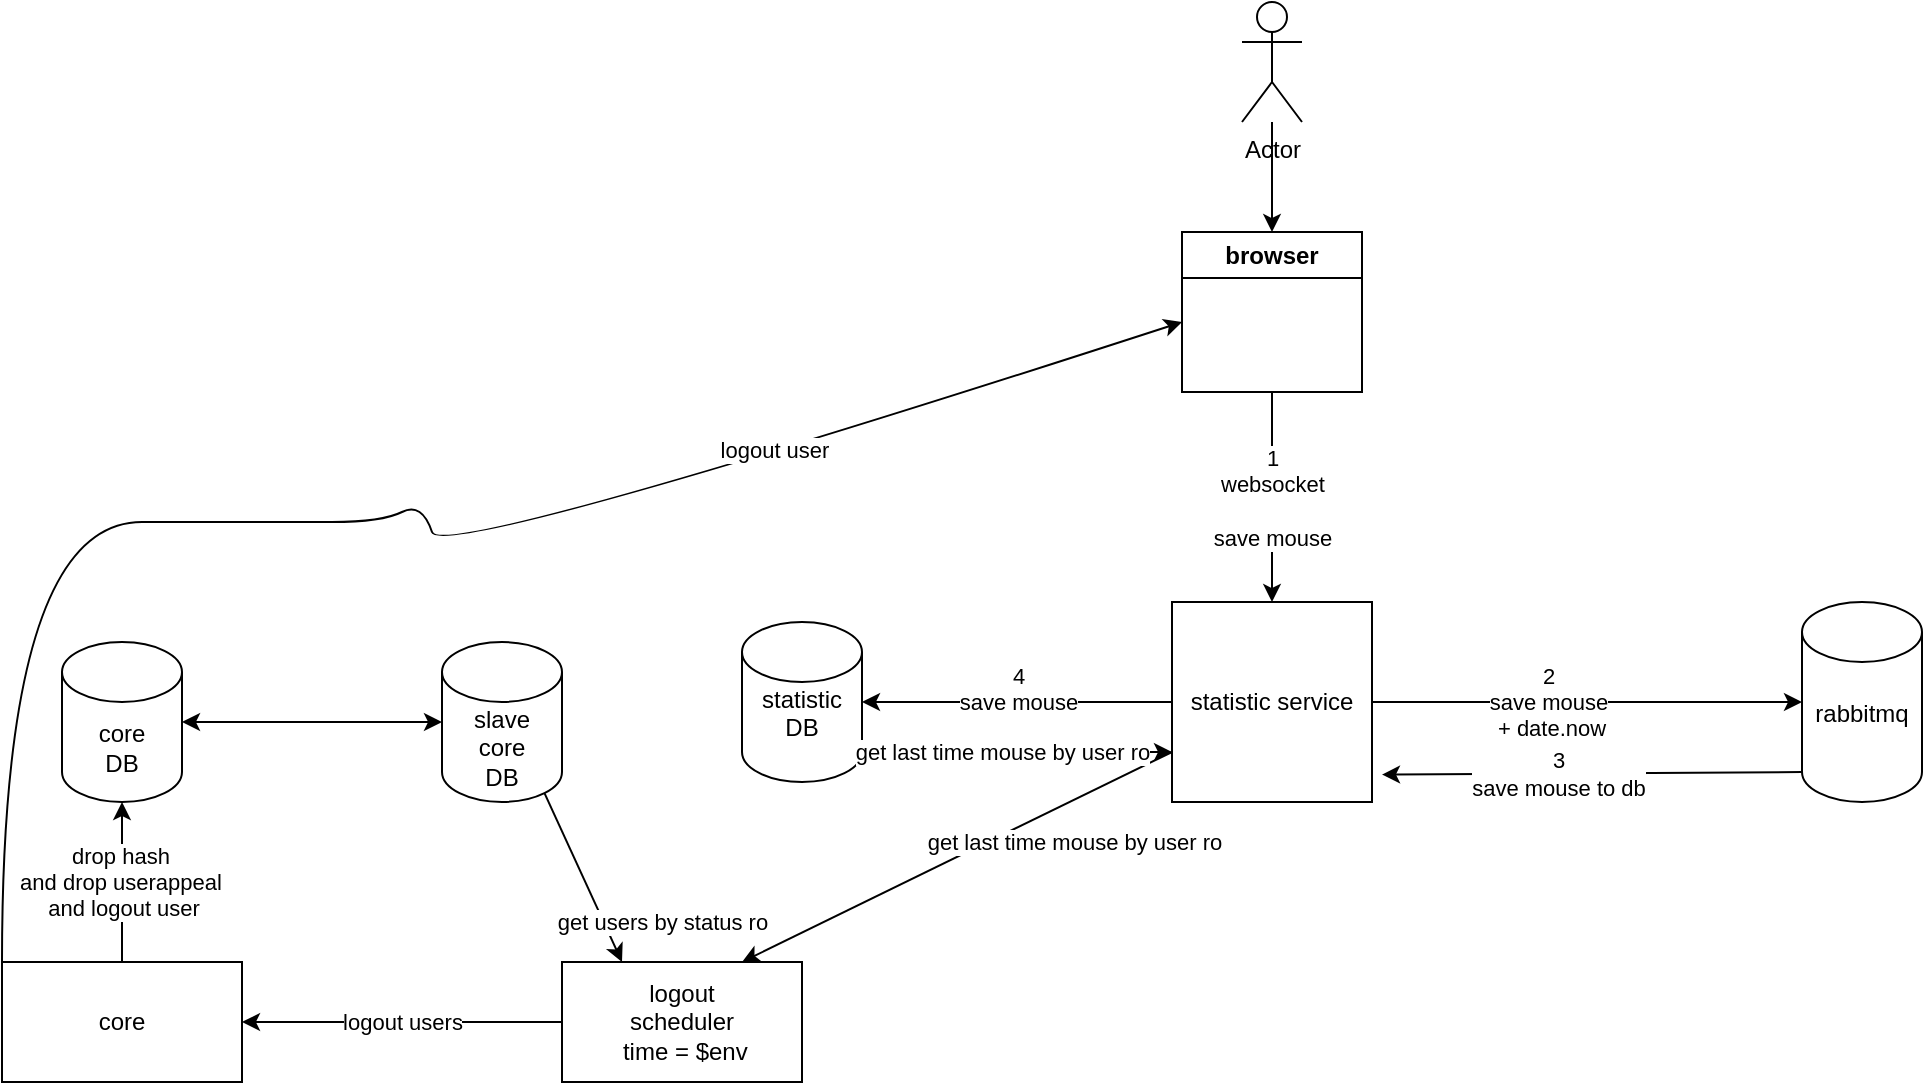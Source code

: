 <mxfile version="21.1.8" type="github">
  <diagram name="Страница 1" id="4xukLvxWsqBlN_RhjHFp">
    <mxGraphModel dx="1870" dy="648" grid="1" gridSize="10" guides="1" tooltips="1" connect="1" arrows="1" fold="1" page="1" pageScale="1" pageWidth="827" pageHeight="1169" math="0" shadow="0">
      <root>
        <mxCell id="0" />
        <mxCell id="1" parent="0" />
        <mxCell id="3AopopT1q7frU1fiOUVZ-1" value="Actor" style="shape=umlActor;verticalLabelPosition=bottom;verticalAlign=top;html=1;outlineConnect=0;" parent="1" vertex="1">
          <mxGeometry x="400" y="430" width="30" height="60" as="geometry" />
        </mxCell>
        <mxCell id="3AopopT1q7frU1fiOUVZ-2" value="&lt;div&gt;browser&lt;/div&gt;" style="swimlane;whiteSpace=wrap;html=1;" parent="1" vertex="1">
          <mxGeometry x="370" y="545" width="90" height="80" as="geometry" />
        </mxCell>
        <mxCell id="3AopopT1q7frU1fiOUVZ-3" value="statistic service" style="whiteSpace=wrap;html=1;aspect=fixed;" parent="1" vertex="1">
          <mxGeometry x="365" y="730" width="100" height="100" as="geometry" />
        </mxCell>
        <mxCell id="3AopopT1q7frU1fiOUVZ-4" value="&lt;div&gt;1 &lt;br&gt;&lt;/div&gt;&lt;div&gt;websocket&lt;/div&gt;&lt;div&gt;&lt;br&gt;&lt;/div&gt;&lt;div&gt;save mouse&lt;/div&gt;" style="endArrow=classic;html=1;rounded=0;exitX=0.5;exitY=1;exitDx=0;exitDy=0;entryX=0.5;entryY=0;entryDx=0;entryDy=0;" parent="1" source="3AopopT1q7frU1fiOUVZ-2" target="3AopopT1q7frU1fiOUVZ-3" edge="1">
          <mxGeometry width="50" height="50" relative="1" as="geometry">
            <mxPoint x="390" y="690" as="sourcePoint" />
            <mxPoint x="440" y="640" as="targetPoint" />
          </mxGeometry>
        </mxCell>
        <mxCell id="3AopopT1q7frU1fiOUVZ-5" value="" style="endArrow=classic;html=1;rounded=0;exitX=1;exitY=0.5;exitDx=0;exitDy=0;" parent="1" source="3AopopT1q7frU1fiOUVZ-3" target="3AopopT1q7frU1fiOUVZ-6" edge="1">
          <mxGeometry width="50" height="50" relative="1" as="geometry">
            <mxPoint x="390" y="690" as="sourcePoint" />
            <mxPoint x="550" y="770" as="targetPoint" />
          </mxGeometry>
        </mxCell>
        <mxCell id="3AopopT1q7frU1fiOUVZ-7" value="&lt;div&gt;2&lt;/div&gt;&lt;div&gt;save mouse&lt;/div&gt;&lt;div&gt;&amp;nbsp;+ date.now&lt;/div&gt;" style="edgeLabel;html=1;align=center;verticalAlign=middle;resizable=0;points=[];" parent="3AopopT1q7frU1fiOUVZ-5" vertex="1" connectable="0">
          <mxGeometry x="-0.183" relative="1" as="geometry">
            <mxPoint as="offset" />
          </mxGeometry>
        </mxCell>
        <mxCell id="3AopopT1q7frU1fiOUVZ-6" value="&lt;div&gt;rabbitmq&lt;/div&gt;&lt;div&gt;&lt;br&gt;&lt;/div&gt;" style="shape=cylinder3;whiteSpace=wrap;html=1;boundedLbl=1;backgroundOutline=1;size=15;" parent="1" vertex="1">
          <mxGeometry x="680" y="730" width="60" height="100" as="geometry" />
        </mxCell>
        <mxCell id="3AopopT1q7frU1fiOUVZ-8" value="" style="endArrow=classic;html=1;rounded=0;exitX=0;exitY=1;exitDx=0;exitDy=-15;exitPerimeter=0;entryX=1.05;entryY=0.863;entryDx=0;entryDy=0;entryPerimeter=0;" parent="1" source="3AopopT1q7frU1fiOUVZ-6" target="3AopopT1q7frU1fiOUVZ-3" edge="1">
          <mxGeometry width="50" height="50" relative="1" as="geometry">
            <mxPoint x="390" y="690" as="sourcePoint" />
            <mxPoint x="440" y="640" as="targetPoint" />
          </mxGeometry>
        </mxCell>
        <mxCell id="3AopopT1q7frU1fiOUVZ-9" value="&lt;div&gt;3&lt;/div&gt;&lt;div&gt;save mouse to db&lt;/div&gt;" style="edgeLabel;html=1;align=center;verticalAlign=middle;resizable=0;points=[];" parent="3AopopT1q7frU1fiOUVZ-8" vertex="1" connectable="0">
          <mxGeometry x="0.515" y="3" relative="1" as="geometry">
            <mxPoint x="37" y="-3" as="offset" />
          </mxGeometry>
        </mxCell>
        <mxCell id="3AopopT1q7frU1fiOUVZ-10" value="&lt;div&gt;statistic DB&lt;/div&gt;&lt;div&gt;&lt;br&gt;&lt;/div&gt;" style="shape=cylinder3;whiteSpace=wrap;html=1;boundedLbl=1;backgroundOutline=1;size=15;" parent="1" vertex="1">
          <mxGeometry x="150" y="740" width="60" height="80" as="geometry" />
        </mxCell>
        <mxCell id="3AopopT1q7frU1fiOUVZ-11" value="&lt;div&gt;4&lt;/div&gt;&lt;div&gt;save mouse&lt;/div&gt;&lt;div&gt;&lt;br&gt;&lt;/div&gt;" style="endArrow=classic;html=1;rounded=0;entryX=1;entryY=0.5;entryDx=0;entryDy=0;entryPerimeter=0;exitX=0;exitY=0.5;exitDx=0;exitDy=0;" parent="1" source="3AopopT1q7frU1fiOUVZ-3" target="3AopopT1q7frU1fiOUVZ-10" edge="1">
          <mxGeometry width="50" height="50" relative="1" as="geometry">
            <mxPoint x="390" y="690" as="sourcePoint" />
            <mxPoint x="440" y="640" as="targetPoint" />
          </mxGeometry>
        </mxCell>
        <mxCell id="3AopopT1q7frU1fiOUVZ-12" value="" style="endArrow=classic;html=1;rounded=0;entryX=0.5;entryY=0;entryDx=0;entryDy=0;" parent="1" source="3AopopT1q7frU1fiOUVZ-1" target="3AopopT1q7frU1fiOUVZ-2" edge="1">
          <mxGeometry width="50" height="50" relative="1" as="geometry">
            <mxPoint x="390" y="690" as="sourcePoint" />
            <mxPoint x="440" y="640" as="targetPoint" />
          </mxGeometry>
        </mxCell>
        <mxCell id="xP238i8nReyG9yJZz9Un-3" value="&lt;div&gt;logout &lt;br&gt;&lt;/div&gt;&lt;div&gt;scheduler&lt;br&gt;&lt;/div&gt;&amp;nbsp;time = $env" style="rounded=0;whiteSpace=wrap;html=1;" vertex="1" parent="1">
          <mxGeometry x="60" y="910" width="120" height="60" as="geometry" />
        </mxCell>
        <mxCell id="xP238i8nReyG9yJZz9Un-4" value="slave&lt;div&gt;core &lt;br&gt;&lt;/div&gt;&lt;div&gt;DB&lt;/div&gt;" style="shape=cylinder3;whiteSpace=wrap;html=1;boundedLbl=1;backgroundOutline=1;size=15;" vertex="1" parent="1">
          <mxGeometry y="750" width="60" height="80" as="geometry" />
        </mxCell>
        <mxCell id="xP238i8nReyG9yJZz9Un-5" value="&lt;div&gt;core&lt;/div&gt;" style="rounded=0;whiteSpace=wrap;html=1;" vertex="1" parent="1">
          <mxGeometry x="-220" y="910" width="120" height="60" as="geometry" />
        </mxCell>
        <mxCell id="xP238i8nReyG9yJZz9Un-6" value="&lt;div&gt;get last time mouse by user ro&lt;/div&gt;" style="endArrow=classic;html=1;rounded=0;entryX=0.75;entryY=0;entryDx=0;entryDy=0;exitX=0;exitY=0.75;exitDx=0;exitDy=0;" edge="1" parent="1" source="3AopopT1q7frU1fiOUVZ-3" target="xP238i8nReyG9yJZz9Un-3">
          <mxGeometry x="-0.467" y="19" width="50" height="50" relative="1" as="geometry">
            <mxPoint x="50" y="940" as="sourcePoint" />
            <mxPoint x="100" y="890" as="targetPoint" />
            <mxPoint as="offset" />
          </mxGeometry>
        </mxCell>
        <mxCell id="xP238i8nReyG9yJZz9Un-7" value="&lt;div&gt;get users by status ro&lt;/div&gt;" style="endArrow=classic;html=1;rounded=0;entryX=0.25;entryY=0;entryDx=0;entryDy=0;exitX=0.855;exitY=1;exitDx=0;exitDy=-4.35;exitPerimeter=0;" edge="1" parent="1" source="xP238i8nReyG9yJZz9Un-4" target="xP238i8nReyG9yJZz9Un-3">
          <mxGeometry x="0.786" y="26" width="50" height="50" relative="1" as="geometry">
            <mxPoint x="190" y="830" as="sourcePoint" />
            <mxPoint x="160" y="920" as="targetPoint" />
            <mxPoint as="offset" />
          </mxGeometry>
        </mxCell>
        <mxCell id="xP238i8nReyG9yJZz9Un-10" value="&lt;div&gt;logout users&lt;/div&gt;" style="endArrow=classic;html=1;rounded=0;exitX=0;exitY=0.5;exitDx=0;exitDy=0;entryX=1;entryY=0.5;entryDx=0;entryDy=0;" edge="1" parent="1" source="xP238i8nReyG9yJZz9Un-3" target="xP238i8nReyG9yJZz9Un-5">
          <mxGeometry width="50" height="50" relative="1" as="geometry">
            <mxPoint x="50" y="940" as="sourcePoint" />
            <mxPoint x="100" y="890" as="targetPoint" />
          </mxGeometry>
        </mxCell>
        <mxCell id="xP238i8nReyG9yJZz9Un-11" value="" style="endArrow=classic;html=1;rounded=0;entryX=0;entryY=0.75;entryDx=0;entryDy=0;exitX=1;exitY=1;exitDx=0;exitDy=-15;exitPerimeter=0;" edge="1" parent="1" source="3AopopT1q7frU1fiOUVZ-10" target="3AopopT1q7frU1fiOUVZ-3">
          <mxGeometry width="50" height="50" relative="1" as="geometry">
            <mxPoint x="110" y="770" as="sourcePoint" />
            <mxPoint x="160" y="720" as="targetPoint" />
          </mxGeometry>
        </mxCell>
        <mxCell id="xP238i8nReyG9yJZz9Un-12" value="&lt;div&gt;get last time mouse by user ro&lt;/div&gt;" style="edgeLabel;html=1;align=center;verticalAlign=middle;resizable=0;points=[];" vertex="1" connectable="0" parent="xP238i8nReyG9yJZz9Un-11">
          <mxGeometry x="-0.097" relative="1" as="geometry">
            <mxPoint as="offset" />
          </mxGeometry>
        </mxCell>
        <mxCell id="xP238i8nReyG9yJZz9Un-13" value="&lt;div&gt;core&lt;/div&gt;&lt;div&gt;DB&lt;br&gt;&lt;/div&gt;" style="shape=cylinder3;whiteSpace=wrap;html=1;boundedLbl=1;backgroundOutline=1;size=15;" vertex="1" parent="1">
          <mxGeometry x="-190" y="750" width="60" height="80" as="geometry" />
        </mxCell>
        <mxCell id="xP238i8nReyG9yJZz9Un-14" value="" style="endArrow=classic;html=1;rounded=0;entryX=0.5;entryY=1;entryDx=0;entryDy=0;entryPerimeter=0;exitX=0.5;exitY=0;exitDx=0;exitDy=0;" edge="1" parent="1" source="xP238i8nReyG9yJZz9Un-5" target="xP238i8nReyG9yJZz9Un-13">
          <mxGeometry width="50" height="50" relative="1" as="geometry">
            <mxPoint y="760" as="sourcePoint" />
            <mxPoint x="50" y="710" as="targetPoint" />
          </mxGeometry>
        </mxCell>
        <mxCell id="xP238i8nReyG9yJZz9Un-15" value="&lt;div&gt;drop hash &lt;br&gt;&lt;/div&gt;&lt;div&gt;and drop userappeal&lt;/div&gt;&lt;div&gt;&amp;nbsp;and logout user&lt;/div&gt;" style="edgeLabel;html=1;align=center;verticalAlign=middle;resizable=0;points=[];" vertex="1" connectable="0" parent="xP238i8nReyG9yJZz9Un-14">
          <mxGeometry x="0.004" y="1" relative="1" as="geometry">
            <mxPoint as="offset" />
          </mxGeometry>
        </mxCell>
        <mxCell id="xP238i8nReyG9yJZz9Un-16" value="" style="endArrow=classic;startArrow=classic;html=1;rounded=0;exitX=1;exitY=0.5;exitDx=0;exitDy=0;exitPerimeter=0;entryX=0;entryY=0.5;entryDx=0;entryDy=0;entryPerimeter=0;" edge="1" parent="1" source="xP238i8nReyG9yJZz9Un-13" target="xP238i8nReyG9yJZz9Un-4">
          <mxGeometry width="50" height="50" relative="1" as="geometry">
            <mxPoint y="760" as="sourcePoint" />
            <mxPoint x="50" y="710" as="targetPoint" />
          </mxGeometry>
        </mxCell>
        <mxCell id="xP238i8nReyG9yJZz9Un-18" value="" style="curved=1;endArrow=classic;html=1;rounded=0;exitX=0;exitY=0;exitDx=0;exitDy=0;" edge="1" parent="1" source="xP238i8nReyG9yJZz9Un-5">
          <mxGeometry width="50" height="50" relative="1" as="geometry">
            <mxPoint x="-10" y="760" as="sourcePoint" />
            <mxPoint x="370" y="590" as="targetPoint" />
            <Array as="points">
              <mxPoint x="-220" y="690" />
              <mxPoint x="-80" y="690" />
              <mxPoint x="-30" y="690" />
              <mxPoint x="-10" y="680" />
              <mxPoint y="710" />
            </Array>
          </mxGeometry>
        </mxCell>
        <mxCell id="xP238i8nReyG9yJZz9Un-19" value="&lt;div&gt;logout user&lt;/div&gt;" style="edgeLabel;html=1;align=center;verticalAlign=middle;resizable=0;points=[];" vertex="1" connectable="0" parent="xP238i8nReyG9yJZz9Un-18">
          <mxGeometry x="0.498" y="2" relative="1" as="geometry">
            <mxPoint as="offset" />
          </mxGeometry>
        </mxCell>
      </root>
    </mxGraphModel>
  </diagram>
</mxfile>
